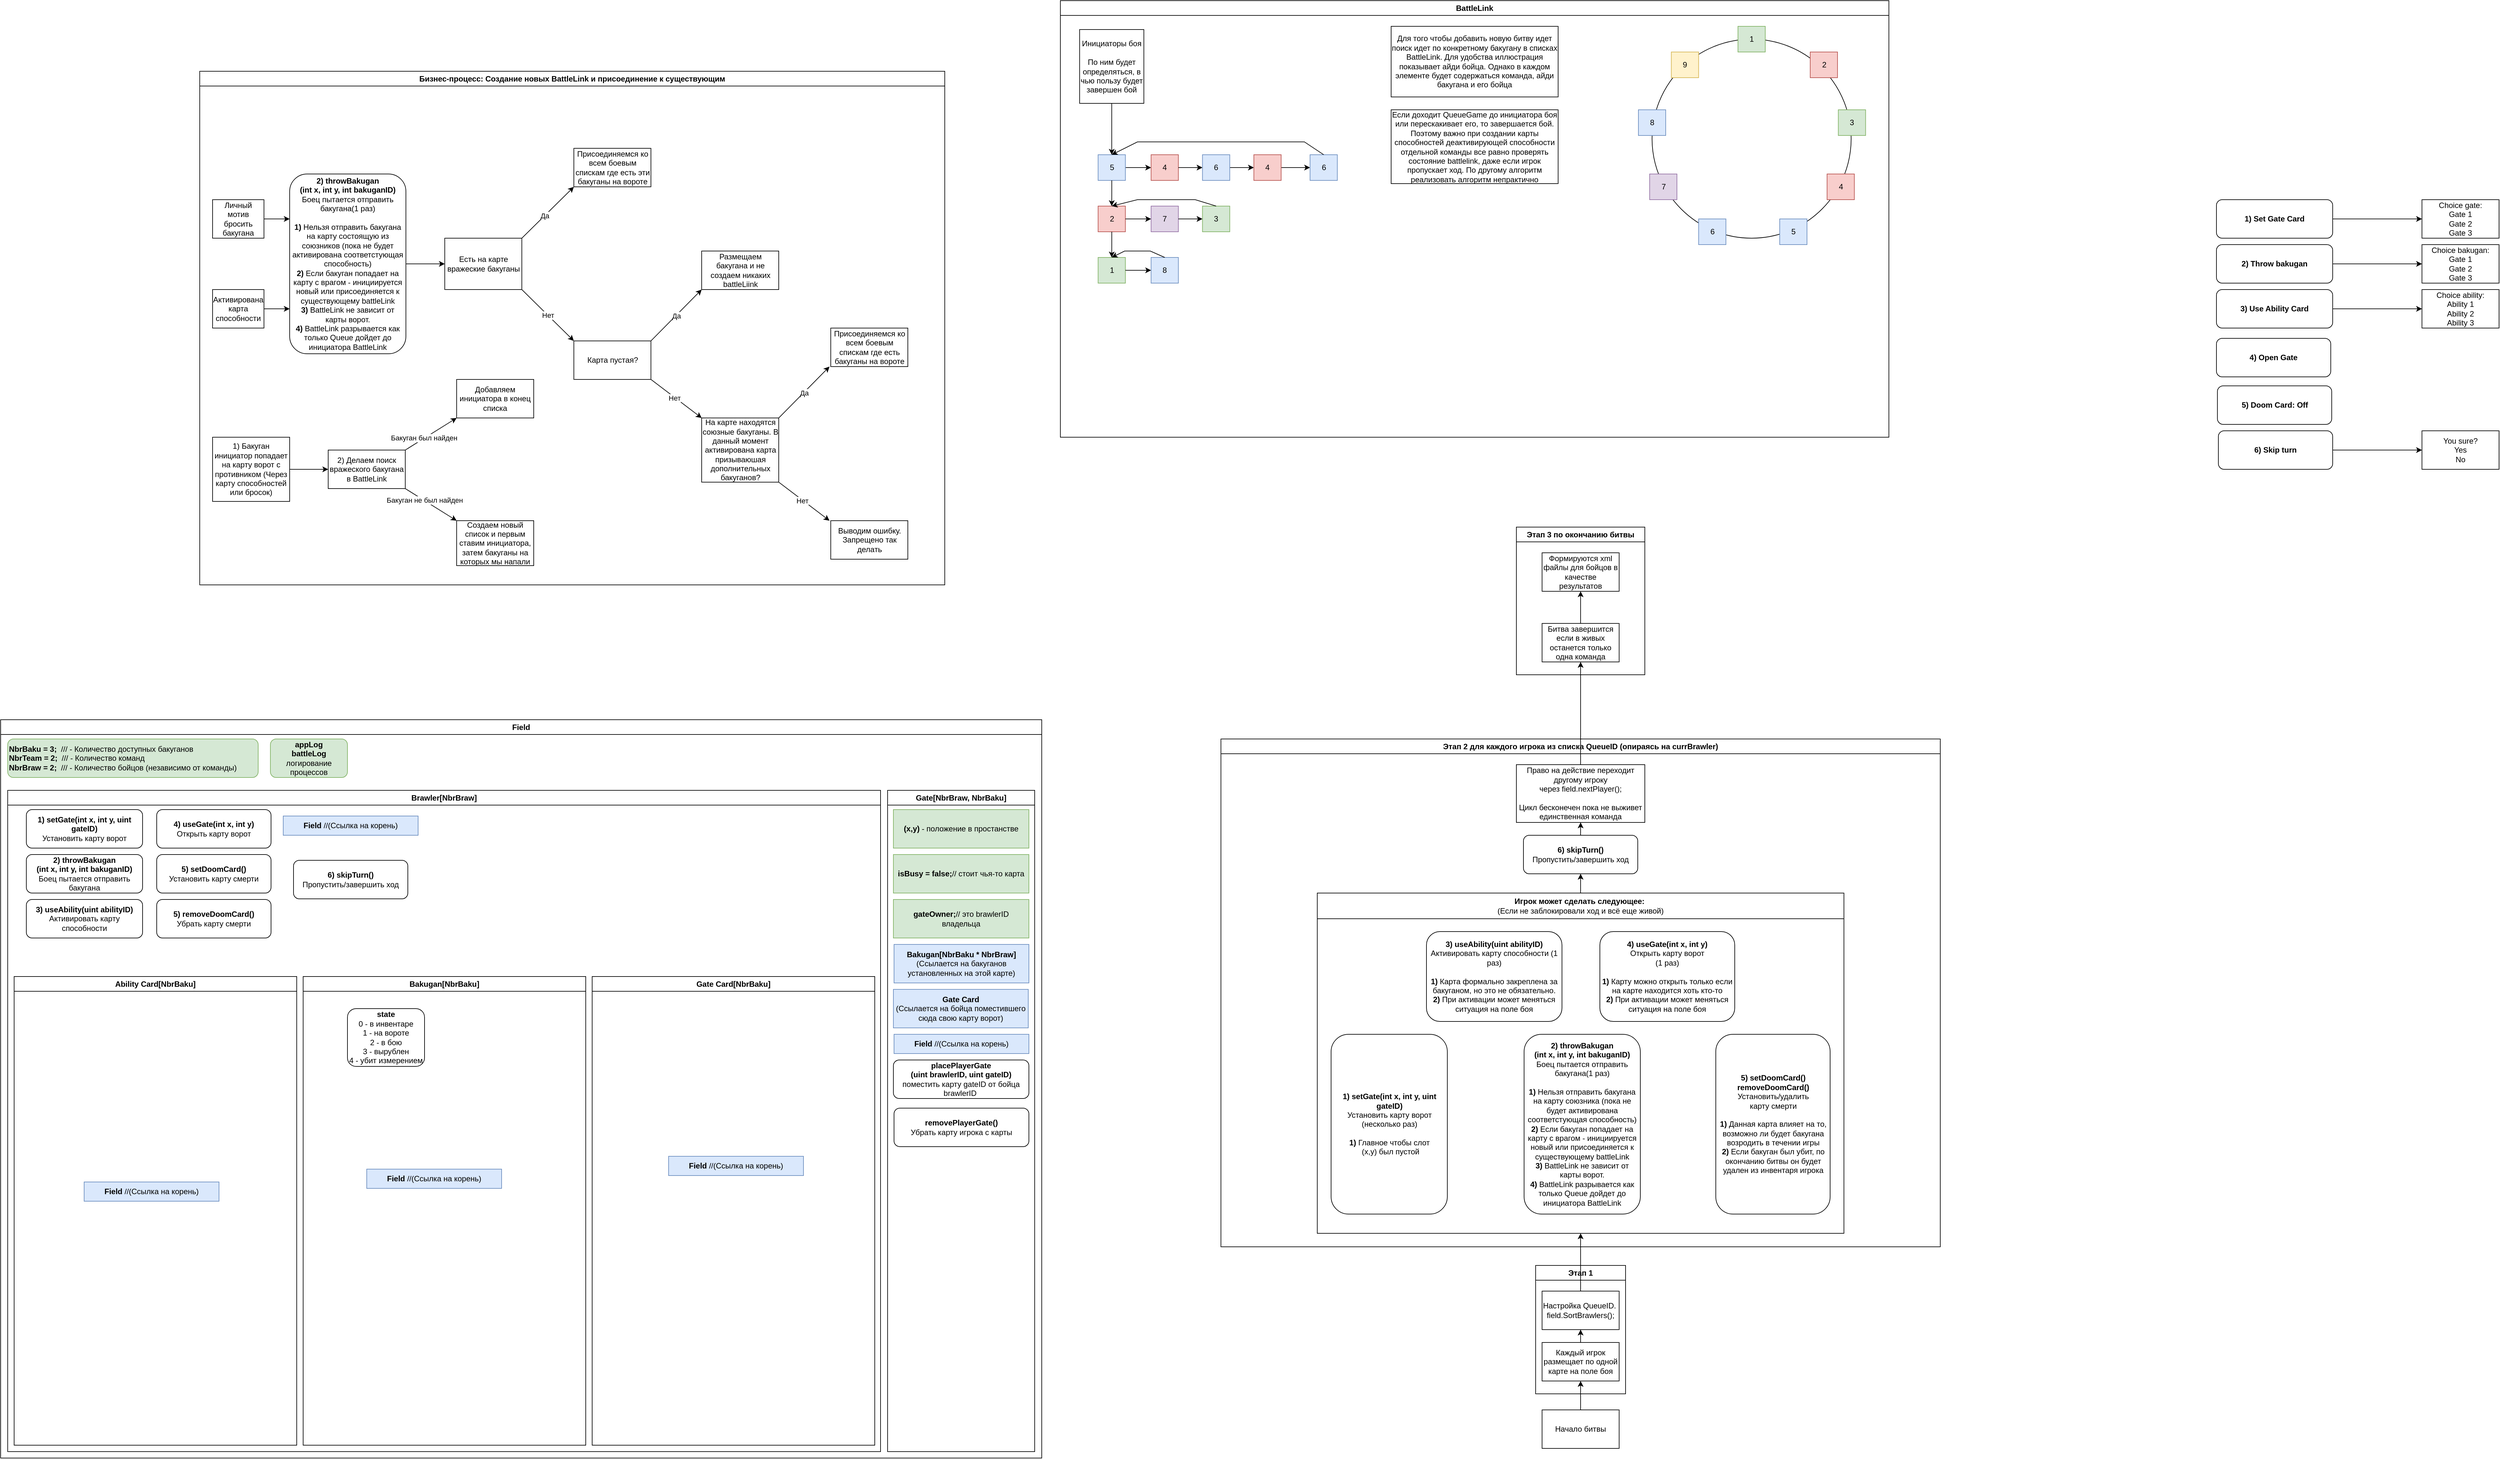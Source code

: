 <mxfile version="21.1.1" type="device">
  <diagram name="Страница 1" id="a3P9u6cnhdrN-g0bfrfS">
    <mxGraphModel dx="993" dy="1750" grid="1" gridSize="10" guides="1" tooltips="1" connect="1" arrows="1" fold="1" page="1" pageScale="1" pageWidth="827" pageHeight="1169" math="0" shadow="0">
      <root>
        <mxCell id="0" />
        <mxCell id="1" parent="0" />
        <mxCell id="YN7k_DSdsQhJTX5RIaJS-16" value="Field" style="swimlane;whiteSpace=wrap;html=1;startSize=23;" parent="1" vertex="1">
          <mxGeometry x="20" y="10" width="1621" height="1150" as="geometry" />
        </mxCell>
        <mxCell id="YN7k_DSdsQhJTX5RIaJS-18" value="Brawler[NbrBraw]" style="swimlane;whiteSpace=wrap;html=1;" parent="YN7k_DSdsQhJTX5RIaJS-16" vertex="1">
          <mxGeometry x="11" y="110" width="1359" height="1030" as="geometry" />
        </mxCell>
        <mxCell id="YN7k_DSdsQhJTX5RIaJS-37" value="Ability Card[&lt;b style=&quot;border-color: var(--border-color); text-align: left; background-color: rgb(255, 255, 255);&quot;&gt;NbrBaku&lt;/b&gt;]" style="swimlane;whiteSpace=wrap;html=1;startSize=23;" parent="YN7k_DSdsQhJTX5RIaJS-18" vertex="1">
          <mxGeometry x="10" y="290" width="440" height="730" as="geometry" />
        </mxCell>
        <mxCell id="YN7k_DSdsQhJTX5RIaJS-44" value="&lt;b&gt;Field&lt;/b&gt; //(Ссылка на корень)" style="rounded=0;whiteSpace=wrap;html=1;fillColor=#dae8fc;strokeColor=#6c8ebf;" parent="YN7k_DSdsQhJTX5RIaJS-37" vertex="1">
          <mxGeometry x="109" y="320" width="210" height="30" as="geometry" />
        </mxCell>
        <mxCell id="YN7k_DSdsQhJTX5RIaJS-38" value="Bakugan[&lt;b style=&quot;border-color: var(--border-color); text-align: left; background-color: rgb(255, 255, 255);&quot;&gt;NbrBaku&lt;/b&gt;]" style="swimlane;whiteSpace=wrap;html=1;startSize=23;" parent="YN7k_DSdsQhJTX5RIaJS-18" vertex="1">
          <mxGeometry x="460" y="290" width="440" height="730" as="geometry" />
        </mxCell>
        <mxCell id="YN7k_DSdsQhJTX5RIaJS-43" value="&lt;b&gt;Field&lt;/b&gt; //(Ссылка на корень)" style="rounded=0;whiteSpace=wrap;html=1;fillColor=#dae8fc;strokeColor=#6c8ebf;" parent="YN7k_DSdsQhJTX5RIaJS-38" vertex="1">
          <mxGeometry x="99" y="300" width="210" height="30" as="geometry" />
        </mxCell>
        <mxCell id="YN7k_DSdsQhJTX5RIaJS-48" value="&lt;b&gt;state&lt;/b&gt;&lt;br&gt;0 - в инвентаре&lt;br&gt;1 - на вороте&lt;br&gt;2 - в бою&lt;br&gt;3 - вырублен&lt;br&gt;4 - убит измерением" style="rounded=1;whiteSpace=wrap;html=1;" parent="YN7k_DSdsQhJTX5RIaJS-38" vertex="1">
          <mxGeometry x="69" y="50" width="120" height="90" as="geometry" />
        </mxCell>
        <mxCell id="YN7k_DSdsQhJTX5RIaJS-39" value="Gate Card[&lt;b style=&quot;border-color: var(--border-color); text-align: left; background-color: rgb(255, 255, 255);&quot;&gt;NbrBaku&lt;/b&gt;]" style="swimlane;whiteSpace=wrap;html=1;startSize=23;" parent="YN7k_DSdsQhJTX5RIaJS-18" vertex="1">
          <mxGeometry x="910" y="290" width="440" height="730" as="geometry" />
        </mxCell>
        <mxCell id="YN7k_DSdsQhJTX5RIaJS-42" value="&lt;b&gt;Field&lt;/b&gt; //(Ссылка на корень)" style="rounded=0;whiteSpace=wrap;html=1;fillColor=#dae8fc;strokeColor=#6c8ebf;" parent="YN7k_DSdsQhJTX5RIaJS-39" vertex="1">
          <mxGeometry x="119" y="280" width="210" height="30" as="geometry" />
        </mxCell>
        <mxCell id="YN7k_DSdsQhJTX5RIaJS-47" value="&lt;b&gt;2) throwBakugan&lt;br&gt;(int x, int y, int bakuganID)&lt;/b&gt;&lt;br&gt;Боец пытается отправить бакугана" style="rounded=1;whiteSpace=wrap;html=1;" parent="YN7k_DSdsQhJTX5RIaJS-18" vertex="1">
          <mxGeometry x="29" y="100" width="181" height="60" as="geometry" />
        </mxCell>
        <mxCell id="YN7k_DSdsQhJTX5RIaJS-49" value="&lt;b&gt;3) useAbility(uint abilityID)&lt;/b&gt;&lt;br&gt;Активировать карту способности" style="rounded=1;whiteSpace=wrap;html=1;" parent="YN7k_DSdsQhJTX5RIaJS-18" vertex="1">
          <mxGeometry x="29" y="170" width="181" height="60" as="geometry" />
        </mxCell>
        <mxCell id="YN7k_DSdsQhJTX5RIaJS-50" value="&lt;b&gt;4) useGate(int x, int y)&lt;/b&gt;&lt;br&gt;Открыть карту ворот" style="rounded=1;whiteSpace=wrap;html=1;" parent="YN7k_DSdsQhJTX5RIaJS-18" vertex="1">
          <mxGeometry x="232" y="30" width="178" height="60" as="geometry" />
        </mxCell>
        <mxCell id="YN7k_DSdsQhJTX5RIaJS-51" value="&lt;b&gt;1) setGate(int x, int y, uint gateID)&lt;/b&gt;&lt;br&gt;Установить карту ворот" style="rounded=1;whiteSpace=wrap;html=1;" parent="YN7k_DSdsQhJTX5RIaJS-18" vertex="1">
          <mxGeometry x="29" y="30" width="181" height="60" as="geometry" />
        </mxCell>
        <mxCell id="YN7k_DSdsQhJTX5RIaJS-52" value="&lt;b&gt;Field&lt;/b&gt; //(Ссылка на корень)" style="rounded=0;whiteSpace=wrap;html=1;fillColor=#dae8fc;strokeColor=#6c8ebf;" parent="YN7k_DSdsQhJTX5RIaJS-18" vertex="1">
          <mxGeometry x="429" y="40" width="210" height="30" as="geometry" />
        </mxCell>
        <mxCell id="YN7k_DSdsQhJTX5RIaJS-66" value="&lt;b&gt;5)&amp;nbsp;setDoomCard()&lt;/b&gt;&lt;br&gt;Установить карту смерти" style="rounded=1;whiteSpace=wrap;html=1;" parent="YN7k_DSdsQhJTX5RIaJS-18" vertex="1">
          <mxGeometry x="232" y="100" width="178" height="60" as="geometry" />
        </mxCell>
        <mxCell id="YN7k_DSdsQhJTX5RIaJS-67" value="&lt;b&gt;5)&amp;nbsp;removeDoomCard()&lt;/b&gt;&lt;br&gt;Убрать карту смерти" style="rounded=1;whiteSpace=wrap;html=1;" parent="YN7k_DSdsQhJTX5RIaJS-18" vertex="1">
          <mxGeometry x="232" y="170" width="178" height="60" as="geometry" />
        </mxCell>
        <mxCell id="YN7k_DSdsQhJTX5RIaJS-25" value="Gate[NbrBraw, NbrBaku]" style="swimlane;whiteSpace=wrap;html=1;" parent="YN7k_DSdsQhJTX5RIaJS-16" vertex="1">
          <mxGeometry x="1381" y="110" width="229" height="1030" as="geometry">
            <mxRectangle x="571" y="110" width="180" height="30" as="alternateBounds" />
          </mxGeometry>
        </mxCell>
        <mxCell id="YN7k_DSdsQhJTX5RIaJS-27" value="&lt;b&gt;Bakugan[NbrBaku * NbrBraw]&lt;/b&gt;&lt;br&gt;(Ссылается на бакуганов установленных на этой карте)" style="rounded=0;whiteSpace=wrap;html=1;fillColor=#dae8fc;strokeColor=#6c8ebf;" parent="YN7k_DSdsQhJTX5RIaJS-25" vertex="1">
          <mxGeometry x="10" y="240" width="210" height="60" as="geometry" />
        </mxCell>
        <mxCell id="YN7k_DSdsQhJTX5RIaJS-28" value="&lt;b&gt;Gate Card&lt;/b&gt;&lt;br&gt;(Ссылается на бойца поместившего сюда свою карту ворот)" style="rounded=0;whiteSpace=wrap;html=1;fillColor=#dae8fc;strokeColor=#6c8ebf;" parent="YN7k_DSdsQhJTX5RIaJS-25" vertex="1">
          <mxGeometry x="9" y="310" width="210" height="60" as="geometry" />
        </mxCell>
        <mxCell id="YN7k_DSdsQhJTX5RIaJS-33" value="&lt;b&gt;(x,y)&lt;/b&gt; - положение в простанстве" style="rounded=0;whiteSpace=wrap;html=1;fillColor=#d5e8d4;strokeColor=#82b366;" parent="YN7k_DSdsQhJTX5RIaJS-25" vertex="1">
          <mxGeometry x="9" y="30" width="211" height="60" as="geometry" />
        </mxCell>
        <mxCell id="YN7k_DSdsQhJTX5RIaJS-34" value="&lt;b&gt;isBusy = false;&lt;/b&gt;// стоит чья-то карта" style="rounded=0;whiteSpace=wrap;html=1;fillColor=#d5e8d4;strokeColor=#82b366;" parent="YN7k_DSdsQhJTX5RIaJS-25" vertex="1">
          <mxGeometry x="9" y="100" width="211" height="60" as="geometry" />
        </mxCell>
        <mxCell id="YN7k_DSdsQhJTX5RIaJS-35" value="&lt;b&gt;gateOwner;&lt;/b&gt;// это brawlerID владельца" style="rounded=0;whiteSpace=wrap;html=1;fillColor=#d5e8d4;strokeColor=#82b366;" parent="YN7k_DSdsQhJTX5RIaJS-25" vertex="1">
          <mxGeometry x="9" y="170" width="211" height="60" as="geometry" />
        </mxCell>
        <mxCell id="YN7k_DSdsQhJTX5RIaJS-36" value="&lt;b&gt;Field&lt;/b&gt; //(Ссылка на корень)" style="rounded=0;whiteSpace=wrap;html=1;fillColor=#dae8fc;strokeColor=#6c8ebf;" parent="YN7k_DSdsQhJTX5RIaJS-25" vertex="1">
          <mxGeometry x="10" y="380" width="210" height="30" as="geometry" />
        </mxCell>
        <mxCell id="YN7k_DSdsQhJTX5RIaJS-45" value="&lt;b&gt;placePlayerGate&lt;br&gt;(uint brawlerID, uint gateID)&lt;/b&gt;&lt;br&gt;поместить карту gateID от бойца brawlerID&amp;nbsp;" style="rounded=1;whiteSpace=wrap;html=1;" parent="YN7k_DSdsQhJTX5RIaJS-25" vertex="1">
          <mxGeometry x="9" y="420" width="211" height="60" as="geometry" />
        </mxCell>
        <mxCell id="YN7k_DSdsQhJTX5RIaJS-46" value="&lt;b&gt;removePlayerGate()&lt;/b&gt;&lt;br&gt;Убрать карту игрока с карты" style="rounded=1;whiteSpace=wrap;html=1;" parent="YN7k_DSdsQhJTX5RIaJS-25" vertex="1">
          <mxGeometry x="10" y="495" width="210" height="60" as="geometry" />
        </mxCell>
        <mxCell id="YN7k_DSdsQhJTX5RIaJS-31" value="&lt;div&gt;&lt;b&gt;NbrBaku = 3;&lt;/b&gt;&amp;nbsp; /// - Количество доступных бакуганов&lt;/div&gt;&lt;div&gt;&lt;b&gt;NbrTeam = 2;&lt;/b&gt;&amp;nbsp; /// - Количество команд&lt;/div&gt;&lt;div&gt;&lt;b&gt;NbrBraw = 2;&lt;/b&gt;&amp;nbsp; /// - Количество бойцов (независимо от команды)&lt;/div&gt;" style="rounded=1;whiteSpace=wrap;html=1;align=left;labelBackgroundColor=none;fillColor=#d5e8d4;strokeColor=#82b366;" parent="YN7k_DSdsQhJTX5RIaJS-16" vertex="1">
          <mxGeometry x="11" y="30" width="390" height="60" as="geometry" />
        </mxCell>
        <mxCell id="YN7k_DSdsQhJTX5RIaJS-41" value="&lt;b&gt;appLog&lt;br&gt;battleLog&lt;/b&gt;&lt;br&gt;логирование процессов" style="rounded=1;whiteSpace=wrap;html=1;fillColor=#d5e8d4;strokeColor=#82b366;" parent="YN7k_DSdsQhJTX5RIaJS-16" vertex="1">
          <mxGeometry x="420" y="30" width="120" height="60" as="geometry" />
        </mxCell>
        <mxCell id="YN7k_DSdsQhJTX5RIaJS-68" value="&lt;b&gt;6)&amp;nbsp;skipTurn()&lt;/b&gt;&lt;br&gt;Пропустить/завершить ход" style="rounded=1;whiteSpace=wrap;html=1;" parent="1" vertex="1">
          <mxGeometry x="476" y="229" width="178" height="60" as="geometry" />
        </mxCell>
        <mxCell id="gnqK-Q3UBp_WLND6Pj9h-5" style="edgeStyle=orthogonalEdgeStyle;rounded=0;orthogonalLoop=1;jettySize=auto;html=1;entryX=0.5;entryY=1;entryDx=0;entryDy=0;" parent="1" source="gnqK-Q3UBp_WLND6Pj9h-1" target="gnqK-Q3UBp_WLND6Pj9h-2" edge="1">
          <mxGeometry relative="1" as="geometry" />
        </mxCell>
        <mxCell id="gnqK-Q3UBp_WLND6Pj9h-1" value="Начало битвы" style="rounded=0;whiteSpace=wrap;html=1;" parent="1" vertex="1">
          <mxGeometry x="2420" y="1085" width="120" height="60" as="geometry" />
        </mxCell>
        <mxCell id="gnqK-Q3UBp_WLND6Pj9h-4" value="Этап 1" style="swimlane;whiteSpace=wrap;html=1;" parent="1" vertex="1">
          <mxGeometry x="2410" y="860" width="140" height="200" as="geometry">
            <mxRectangle x="2430" y="330" width="140" height="30" as="alternateBounds" />
          </mxGeometry>
        </mxCell>
        <mxCell id="gnqK-Q3UBp_WLND6Pj9h-9" style="edgeStyle=orthogonalEdgeStyle;rounded=0;orthogonalLoop=1;jettySize=auto;html=1;entryX=0.5;entryY=1;entryDx=0;entryDy=0;" parent="gnqK-Q3UBp_WLND6Pj9h-4" source="gnqK-Q3UBp_WLND6Pj9h-2" target="gnqK-Q3UBp_WLND6Pj9h-8" edge="1">
          <mxGeometry relative="1" as="geometry" />
        </mxCell>
        <mxCell id="gnqK-Q3UBp_WLND6Pj9h-2" value="Каждый игрок размещает по одной карте на поле боя" style="rounded=0;whiteSpace=wrap;html=1;" parent="gnqK-Q3UBp_WLND6Pj9h-4" vertex="1">
          <mxGeometry x="10" y="120" width="120" height="60" as="geometry" />
        </mxCell>
        <mxCell id="gnqK-Q3UBp_WLND6Pj9h-8" value="Настройка QueueID.&amp;nbsp;&lt;br&gt;field.SortBrawlers();" style="rounded=0;whiteSpace=wrap;html=1;" parent="gnqK-Q3UBp_WLND6Pj9h-4" vertex="1">
          <mxGeometry x="10" y="40" width="120" height="60" as="geometry" />
        </mxCell>
        <mxCell id="gnqK-Q3UBp_WLND6Pj9h-6" value="Этап 2 для каждого игрока из списка QueueID (опираясь на currBrawler)" style="swimlane;whiteSpace=wrap;html=1;" parent="1" vertex="1">
          <mxGeometry x="1920" y="40" width="1120" height="791" as="geometry">
            <mxRectangle x="2200" y="90" width="310" height="30" as="alternateBounds" />
          </mxGeometry>
        </mxCell>
        <mxCell id="gnqK-Q3UBp_WLND6Pj9h-35" style="edgeStyle=orthogonalEdgeStyle;rounded=0;orthogonalLoop=1;jettySize=auto;html=1;entryX=0.5;entryY=1;entryDx=0;entryDy=0;" parent="gnqK-Q3UBp_WLND6Pj9h-6" source="gnqK-Q3UBp_WLND6Pj9h-19" target="gnqK-Q3UBp_WLND6Pj9h-29" edge="1">
          <mxGeometry relative="1" as="geometry" />
        </mxCell>
        <mxCell id="gnqK-Q3UBp_WLND6Pj9h-19" value="&lt;b&gt;6)&amp;nbsp;skipTurn()&lt;/b&gt;&lt;br&gt;Пропустить/завершить ход" style="rounded=1;whiteSpace=wrap;html=1;" parent="gnqK-Q3UBp_WLND6Pj9h-6" vertex="1">
          <mxGeometry x="471" y="150" width="178" height="60" as="geometry" />
        </mxCell>
        <mxCell id="gnqK-Q3UBp_WLND6Pj9h-29" value="Право на действие переходит другому игроку через&amp;nbsp;field.nextPlayer();&lt;br&gt;&lt;br&gt;Цикл бесконечен пока не выживет единственная команда" style="rounded=0;whiteSpace=wrap;html=1;" parent="gnqK-Q3UBp_WLND6Pj9h-6" vertex="1">
          <mxGeometry x="460" y="40" width="200" height="90" as="geometry" />
        </mxCell>
        <mxCell id="gnqK-Q3UBp_WLND6Pj9h-32" value="Игрок может сделать следующее:&amp;nbsp;&lt;br style=&quot;border-color: var(--border-color); font-weight: 400;&quot;&gt;&lt;span style=&quot;font-weight: 400;&quot;&gt;(Если не заблокировали ход и всё еще живой)&lt;/span&gt;" style="swimlane;whiteSpace=wrap;html=1;startSize=40;" parent="gnqK-Q3UBp_WLND6Pj9h-6" vertex="1">
          <mxGeometry x="150" y="240" width="820" height="530" as="geometry">
            <mxRectangle x="2070" y="460" width="140" height="30" as="alternateBounds" />
          </mxGeometry>
        </mxCell>
        <mxCell id="gnqK-Q3UBp_WLND6Pj9h-13" value="&lt;b&gt;3) useAbility(uint abilityID)&lt;/b&gt;&lt;br&gt;Активировать карту способности (1 раз)&lt;br&gt;&lt;br&gt;&lt;b&gt;1)&lt;/b&gt; Карта формально закреплена за бакуганом, но это не обязательно.&lt;br&gt;&lt;b&gt;2)&lt;/b&gt; При активации может меняться ситуация на поле боя" style="rounded=1;whiteSpace=wrap;html=1;" parent="gnqK-Q3UBp_WLND6Pj9h-32" vertex="1">
          <mxGeometry x="170" y="60" width="211" height="140" as="geometry" />
        </mxCell>
        <mxCell id="gnqK-Q3UBp_WLND6Pj9h-14" value="&lt;b&gt;4) useGate(int x, int y)&lt;/b&gt;&lt;br&gt;Открыть карту ворот&lt;br&gt;(1 раз)&lt;br&gt;&lt;br&gt;&lt;b&gt;1)&lt;/b&gt; Карту можно открыть только если на карте находится хоть кто-то&lt;br&gt;&lt;b&gt;2)&lt;/b&gt; При активации может меняться ситуация на поле боя" style="rounded=1;whiteSpace=wrap;html=1;" parent="gnqK-Q3UBp_WLND6Pj9h-32" vertex="1">
          <mxGeometry x="440" y="60" width="210" height="140" as="geometry" />
        </mxCell>
        <mxCell id="gnqK-Q3UBp_WLND6Pj9h-12" value="&lt;b&gt;2) throwBakugan&lt;br&gt;(int x, int y, int bakuganID)&lt;/b&gt;&lt;br&gt;Боец пытается отправить бакугана(1 раз)&lt;br&gt;&lt;br&gt;&lt;b&gt;1)&lt;/b&gt; Нельзя отправить бакугана на карту союзника (пока не будет активирована соответстующая способность)&lt;br&gt;&lt;b&gt;2) &lt;/b&gt;Если бакуган попадает на карту с врагом - инициируется новый или присоединяется к существующему battleLink&lt;br&gt;&lt;b&gt;3)&lt;/b&gt; BattleLink не зависит от карты ворот.&lt;br&gt;&lt;b&gt;4)&lt;/b&gt; BattleLink разрывается как только Queue дойдет до инициатора BattleLink" style="rounded=1;whiteSpace=wrap;html=1;" parent="gnqK-Q3UBp_WLND6Pj9h-32" vertex="1">
          <mxGeometry x="322" y="220" width="181" height="280" as="geometry" />
        </mxCell>
        <mxCell id="gnqK-Q3UBp_WLND6Pj9h-17" value="&lt;b&gt;5)&amp;nbsp;setDoomCard()&lt;br&gt;&lt;/b&gt;&lt;b style=&quot;border-color: var(--border-color);&quot;&gt;removeDoomCard()&lt;/b&gt;&lt;br&gt;Установить/удалить &lt;br&gt;карту смерти&lt;br&gt;&lt;br&gt;&lt;b&gt;1)&lt;/b&gt; Данная карта влияет на то, возможно ли будет бакугана возродить в течении игры&lt;br&gt;&lt;b&gt;2)&lt;/b&gt; Если бакуган был убит, по окончанию битвы он будет удален из инвентаря игрока" style="rounded=1;whiteSpace=wrap;html=1;" parent="gnqK-Q3UBp_WLND6Pj9h-32" vertex="1">
          <mxGeometry x="620.5" y="220" width="178" height="280" as="geometry" />
        </mxCell>
        <mxCell id="gnqK-Q3UBp_WLND6Pj9h-20" value="&lt;b&gt;1) setGate(int x, int y, uint gateID)&lt;/b&gt;&lt;br&gt;Установить карту ворот (несколько раз)&lt;br&gt;&lt;br&gt;&lt;b&gt;1)&lt;/b&gt;&amp;nbsp;Главное чтобы слот&lt;br&gt;&amp;nbsp;(х,у) был пустой" style="rounded=1;whiteSpace=wrap;html=1;" parent="gnqK-Q3UBp_WLND6Pj9h-32" vertex="1">
          <mxGeometry x="21.5" y="220" width="181" height="280" as="geometry" />
        </mxCell>
        <mxCell id="gnqK-Q3UBp_WLND6Pj9h-34" style="edgeStyle=orthogonalEdgeStyle;rounded=0;orthogonalLoop=1;jettySize=auto;html=1;entryX=0.5;entryY=1;entryDx=0;entryDy=0;" parent="gnqK-Q3UBp_WLND6Pj9h-6" source="gnqK-Q3UBp_WLND6Pj9h-32" target="gnqK-Q3UBp_WLND6Pj9h-19" edge="1">
          <mxGeometry relative="1" as="geometry" />
        </mxCell>
        <mxCell id="gnqK-Q3UBp_WLND6Pj9h-11" style="edgeStyle=orthogonalEdgeStyle;rounded=0;orthogonalLoop=1;jettySize=auto;html=1;entryX=0.5;entryY=1;entryDx=0;entryDy=0;" parent="1" source="gnqK-Q3UBp_WLND6Pj9h-8" target="gnqK-Q3UBp_WLND6Pj9h-32" edge="1">
          <mxGeometry relative="1" as="geometry">
            <mxPoint x="2480" y="790" as="targetPoint" />
          </mxGeometry>
        </mxCell>
        <mxCell id="gnqK-Q3UBp_WLND6Pj9h-37" value="Этап 3 по окончанию битвы" style="swimlane;whiteSpace=wrap;html=1;" parent="1" vertex="1">
          <mxGeometry x="2380" y="-290" width="200" height="230" as="geometry" />
        </mxCell>
        <mxCell id="gnqK-Q3UBp_WLND6Pj9h-41" style="edgeStyle=orthogonalEdgeStyle;rounded=0;orthogonalLoop=1;jettySize=auto;html=1;entryX=0.5;entryY=1;entryDx=0;entryDy=0;" parent="gnqK-Q3UBp_WLND6Pj9h-37" source="gnqK-Q3UBp_WLND6Pj9h-38" target="gnqK-Q3UBp_WLND6Pj9h-40" edge="1">
          <mxGeometry relative="1" as="geometry" />
        </mxCell>
        <mxCell id="gnqK-Q3UBp_WLND6Pj9h-38" value="Битва завершится если в живых останется только одна команда" style="rounded=0;whiteSpace=wrap;html=1;" parent="gnqK-Q3UBp_WLND6Pj9h-37" vertex="1">
          <mxGeometry x="40" y="150" width="120" height="60" as="geometry" />
        </mxCell>
        <mxCell id="gnqK-Q3UBp_WLND6Pj9h-40" value="Формируются xml файлы для бойцов в качестве результатов" style="rounded=0;whiteSpace=wrap;html=1;" parent="gnqK-Q3UBp_WLND6Pj9h-37" vertex="1">
          <mxGeometry x="40" y="40" width="120" height="60" as="geometry" />
        </mxCell>
        <mxCell id="gnqK-Q3UBp_WLND6Pj9h-39" style="edgeStyle=orthogonalEdgeStyle;rounded=0;orthogonalLoop=1;jettySize=auto;html=1;entryX=0.5;entryY=1;entryDx=0;entryDy=0;" parent="1" source="gnqK-Q3UBp_WLND6Pj9h-29" target="gnqK-Q3UBp_WLND6Pj9h-38" edge="1">
          <mxGeometry relative="1" as="geometry" />
        </mxCell>
        <mxCell id="O90Jl7bZLR4odMNvlkuS-23" value="Бизнес-процесс: Создание новых BattleLink и присоединение к существующим" style="swimlane;whiteSpace=wrap;html=1;" parent="1" vertex="1">
          <mxGeometry x="330" y="-1000" width="1160" height="800" as="geometry" />
        </mxCell>
        <mxCell id="O90Jl7bZLR4odMNvlkuS-1" value="Есть на карте вражеские бакуганы" style="rounded=0;whiteSpace=wrap;html=1;" parent="O90Jl7bZLR4odMNvlkuS-23" vertex="1">
          <mxGeometry x="381.5" y="260" width="120" height="80" as="geometry" />
        </mxCell>
        <mxCell id="O90Jl7bZLR4odMNvlkuS-2" value="&lt;b&gt;2) throwBakugan&lt;br&gt;(int x, int y, int bakuganID)&lt;/b&gt;&lt;br&gt;Боец пытается отправить бакугана(1 раз)&lt;br&gt;&lt;br&gt;&lt;b&gt;1)&lt;/b&gt; Нельзя отправить бакугана на карту состоящую из союзников (пока не будет активирована соответстующая способность)&lt;br&gt;&lt;b&gt;2) &lt;/b&gt;Если бакуган попадает на карту с врагом - инициируется новый или присоединяется к существующему battleLink&lt;br&gt;&lt;b&gt;3)&lt;/b&gt; BattleLink не зависит от карты ворот.&lt;br&gt;&lt;b&gt;4)&lt;/b&gt; BattleLink разрывается как только Queue дойдет до инициатора BattleLink" style="rounded=1;whiteSpace=wrap;html=1;" parent="O90Jl7bZLR4odMNvlkuS-23" vertex="1">
          <mxGeometry x="140" y="160" width="181" height="280" as="geometry" />
        </mxCell>
        <mxCell id="O90Jl7bZLR4odMNvlkuS-3" value="" style="endArrow=classic;html=1;rounded=0;exitX=1;exitY=0.5;exitDx=0;exitDy=0;entryX=0;entryY=0.5;entryDx=0;entryDy=0;" parent="O90Jl7bZLR4odMNvlkuS-23" source="O90Jl7bZLR4odMNvlkuS-2" target="O90Jl7bZLR4odMNvlkuS-1" edge="1">
          <mxGeometry width="50" height="50" relative="1" as="geometry">
            <mxPoint x="351.5" y="360" as="sourcePoint" />
            <mxPoint x="421.5" y="300" as="targetPoint" />
          </mxGeometry>
        </mxCell>
        <mxCell id="O90Jl7bZLR4odMNvlkuS-4" value="Присоединяемся ко всем боевым спискам где есть эти бакуганы на вороте" style="rounded=0;whiteSpace=wrap;html=1;" parent="O90Jl7bZLR4odMNvlkuS-23" vertex="1">
          <mxGeometry x="582.5" y="120" width="120" height="60" as="geometry" />
        </mxCell>
        <mxCell id="O90Jl7bZLR4odMNvlkuS-5" value="" style="endArrow=classic;html=1;rounded=0;exitX=1;exitY=0;exitDx=0;exitDy=0;entryX=0;entryY=1;entryDx=0;entryDy=0;" parent="O90Jl7bZLR4odMNvlkuS-23" source="O90Jl7bZLR4odMNvlkuS-1" target="O90Jl7bZLR4odMNvlkuS-4" edge="1">
          <mxGeometry width="50" height="50" relative="1" as="geometry">
            <mxPoint x="591.5" y="300" as="sourcePoint" />
            <mxPoint x="641.5" y="250" as="targetPoint" />
          </mxGeometry>
        </mxCell>
        <mxCell id="O90Jl7bZLR4odMNvlkuS-8" value="Да" style="edgeLabel;html=1;align=center;verticalAlign=middle;resizable=0;points=[];" parent="O90Jl7bZLR4odMNvlkuS-5" vertex="1" connectable="0">
          <mxGeometry x="-0.13" relative="1" as="geometry">
            <mxPoint as="offset" />
          </mxGeometry>
        </mxCell>
        <mxCell id="O90Jl7bZLR4odMNvlkuS-6" value="Карта пустая?" style="rounded=0;whiteSpace=wrap;html=1;" parent="O90Jl7bZLR4odMNvlkuS-23" vertex="1">
          <mxGeometry x="582.5" y="420" width="120" height="60" as="geometry" />
        </mxCell>
        <mxCell id="O90Jl7bZLR4odMNvlkuS-7" value="Нет" style="endArrow=classic;html=1;rounded=0;exitX=1;exitY=1;exitDx=0;exitDy=0;entryX=0;entryY=0;entryDx=0;entryDy=0;" parent="O90Jl7bZLR4odMNvlkuS-23" source="O90Jl7bZLR4odMNvlkuS-1" target="O90Jl7bZLR4odMNvlkuS-6" edge="1">
          <mxGeometry width="50" height="50" relative="1" as="geometry">
            <mxPoint x="531.5" y="340" as="sourcePoint" />
            <mxPoint x="581.5" y="290" as="targetPoint" />
          </mxGeometry>
        </mxCell>
        <mxCell id="O90Jl7bZLR4odMNvlkuS-9" value="Размещаем бакугана и не создаем никаких battleLiink" style="rounded=0;whiteSpace=wrap;html=1;" parent="O90Jl7bZLR4odMNvlkuS-23" vertex="1">
          <mxGeometry x="781.5" y="280" width="120" height="60" as="geometry" />
        </mxCell>
        <mxCell id="O90Jl7bZLR4odMNvlkuS-10" value="На карте находятся союзные бакуганы. В данный момент активирована карта призываюшая дополнительных бакуганов?" style="rounded=0;whiteSpace=wrap;html=1;" parent="O90Jl7bZLR4odMNvlkuS-23" vertex="1">
          <mxGeometry x="781.5" y="540" width="120" height="100" as="geometry" />
        </mxCell>
        <mxCell id="O90Jl7bZLR4odMNvlkuS-11" value="" style="endArrow=classic;html=1;rounded=0;exitX=1;exitY=0;exitDx=0;exitDy=0;entryX=0;entryY=1;entryDx=0;entryDy=0;" parent="O90Jl7bZLR4odMNvlkuS-23" source="O90Jl7bZLR4odMNvlkuS-6" target="O90Jl7bZLR4odMNvlkuS-9" edge="1">
          <mxGeometry width="50" height="50" relative="1" as="geometry">
            <mxPoint x="711.5" y="440" as="sourcePoint" />
            <mxPoint x="761.5" y="390" as="targetPoint" />
          </mxGeometry>
        </mxCell>
        <mxCell id="O90Jl7bZLR4odMNvlkuS-13" value="Да" style="edgeLabel;html=1;align=center;verticalAlign=middle;resizable=0;points=[];" parent="O90Jl7bZLR4odMNvlkuS-11" vertex="1" connectable="0">
          <mxGeometry x="0.265" y="3" relative="1" as="geometry">
            <mxPoint x="-9" y="13" as="offset" />
          </mxGeometry>
        </mxCell>
        <mxCell id="O90Jl7bZLR4odMNvlkuS-12" value="" style="endArrow=classic;html=1;rounded=0;exitX=1;exitY=1;exitDx=0;exitDy=0;entryX=0;entryY=0;entryDx=0;entryDy=0;" parent="O90Jl7bZLR4odMNvlkuS-23" source="O90Jl7bZLR4odMNvlkuS-6" target="O90Jl7bZLR4odMNvlkuS-10" edge="1">
          <mxGeometry width="50" height="50" relative="1" as="geometry">
            <mxPoint x="751.5" y="500" as="sourcePoint" />
            <mxPoint x="801.5" y="450" as="targetPoint" />
          </mxGeometry>
        </mxCell>
        <mxCell id="O90Jl7bZLR4odMNvlkuS-14" value="Нет" style="edgeLabel;html=1;align=center;verticalAlign=middle;resizable=0;points=[];" parent="O90Jl7bZLR4odMNvlkuS-12" vertex="1" connectable="0">
          <mxGeometry x="-0.06" y="-1" relative="1" as="geometry">
            <mxPoint as="offset" />
          </mxGeometry>
        </mxCell>
        <mxCell id="O90Jl7bZLR4odMNvlkuS-15" value="" style="endArrow=classic;html=1;rounded=0;exitX=1;exitY=0;exitDx=0;exitDy=0;entryX=0;entryY=1;entryDx=0;entryDy=0;" parent="O90Jl7bZLR4odMNvlkuS-23" edge="1">
          <mxGeometry width="50" height="50" relative="1" as="geometry">
            <mxPoint x="901.5" y="540" as="sourcePoint" />
            <mxPoint x="980.5" y="460" as="targetPoint" />
          </mxGeometry>
        </mxCell>
        <mxCell id="O90Jl7bZLR4odMNvlkuS-16" value="Да" style="edgeLabel;html=1;align=center;verticalAlign=middle;resizable=0;points=[];" parent="O90Jl7bZLR4odMNvlkuS-15" vertex="1" connectable="0">
          <mxGeometry x="0.265" y="3" relative="1" as="geometry">
            <mxPoint x="-9" y="13" as="offset" />
          </mxGeometry>
        </mxCell>
        <mxCell id="O90Jl7bZLR4odMNvlkuS-19" value="" style="endArrow=classic;html=1;rounded=0;exitX=1;exitY=1;exitDx=0;exitDy=0;entryX=0;entryY=0;entryDx=0;entryDy=0;" parent="O90Jl7bZLR4odMNvlkuS-23" edge="1">
          <mxGeometry width="50" height="50" relative="1" as="geometry">
            <mxPoint x="901.5" y="640" as="sourcePoint" />
            <mxPoint x="980.5" y="700" as="targetPoint" />
          </mxGeometry>
        </mxCell>
        <mxCell id="O90Jl7bZLR4odMNvlkuS-20" value="Нет" style="edgeLabel;html=1;align=center;verticalAlign=middle;resizable=0;points=[];" parent="O90Jl7bZLR4odMNvlkuS-19" vertex="1" connectable="0">
          <mxGeometry x="-0.06" y="-1" relative="1" as="geometry">
            <mxPoint as="offset" />
          </mxGeometry>
        </mxCell>
        <mxCell id="O90Jl7bZLR4odMNvlkuS-21" value="Присоединяемся ко всем боевым спискам где есть бакуганы на вороте" style="rounded=0;whiteSpace=wrap;html=1;" parent="O90Jl7bZLR4odMNvlkuS-23" vertex="1">
          <mxGeometry x="982.5" y="400" width="120" height="60" as="geometry" />
        </mxCell>
        <mxCell id="O90Jl7bZLR4odMNvlkuS-22" value="Выводим ошибку. Запрещено так делать" style="rounded=0;whiteSpace=wrap;html=1;" parent="O90Jl7bZLR4odMNvlkuS-23" vertex="1">
          <mxGeometry x="982.5" y="700" width="120" height="60" as="geometry" />
        </mxCell>
        <mxCell id="OIszrJ19DE527HBTLEG0-59" style="edgeStyle=orthogonalEdgeStyle;rounded=0;orthogonalLoop=1;jettySize=auto;html=1;entryX=0;entryY=0.25;entryDx=0;entryDy=0;" parent="O90Jl7bZLR4odMNvlkuS-23" source="OIszrJ19DE527HBTLEG0-55" target="O90Jl7bZLR4odMNvlkuS-2" edge="1">
          <mxGeometry relative="1" as="geometry" />
        </mxCell>
        <mxCell id="OIszrJ19DE527HBTLEG0-55" value="Личный мотив бросить бакугана" style="rounded=0;whiteSpace=wrap;html=1;" parent="O90Jl7bZLR4odMNvlkuS-23" vertex="1">
          <mxGeometry x="20" y="200" width="80" height="60" as="geometry" />
        </mxCell>
        <mxCell id="OIszrJ19DE527HBTLEG0-58" style="edgeStyle=orthogonalEdgeStyle;rounded=0;orthogonalLoop=1;jettySize=auto;html=1;entryX=0;entryY=0.75;entryDx=0;entryDy=0;" parent="O90Jl7bZLR4odMNvlkuS-23" source="OIszrJ19DE527HBTLEG0-56" target="O90Jl7bZLR4odMNvlkuS-2" edge="1">
          <mxGeometry relative="1" as="geometry" />
        </mxCell>
        <mxCell id="OIszrJ19DE527HBTLEG0-56" value="Активирована карта способности" style="rounded=0;whiteSpace=wrap;html=1;" parent="O90Jl7bZLR4odMNvlkuS-23" vertex="1">
          <mxGeometry x="20" y="340" width="80" height="60" as="geometry" />
        </mxCell>
        <mxCell id="OIszrJ19DE527HBTLEG0-54" value="1) Бакуган инициатор попадает на карту ворот с противником (Через карту способностей или бросок)" style="rounded=0;whiteSpace=wrap;html=1;" parent="O90Jl7bZLR4odMNvlkuS-23" vertex="1">
          <mxGeometry x="20" y="570" width="120" height="100" as="geometry" />
        </mxCell>
        <mxCell id="OIszrJ19DE527HBTLEG0-60" value="2) Делаем поиск вражеского бакугана в BattleLink" style="rounded=0;whiteSpace=wrap;html=1;" parent="O90Jl7bZLR4odMNvlkuS-23" vertex="1">
          <mxGeometry x="200" y="590" width="120" height="60" as="geometry" />
        </mxCell>
        <mxCell id="OIszrJ19DE527HBTLEG0-61" style="edgeStyle=orthogonalEdgeStyle;rounded=0;orthogonalLoop=1;jettySize=auto;html=1;entryX=0;entryY=0.5;entryDx=0;entryDy=0;" parent="O90Jl7bZLR4odMNvlkuS-23" source="OIszrJ19DE527HBTLEG0-54" target="OIszrJ19DE527HBTLEG0-60" edge="1">
          <mxGeometry relative="1" as="geometry" />
        </mxCell>
        <mxCell id="OIszrJ19DE527HBTLEG0-62" value="Добавляем инициатора в конец списка" style="rounded=0;whiteSpace=wrap;html=1;" parent="O90Jl7bZLR4odMNvlkuS-23" vertex="1">
          <mxGeometry x="400" y="480" width="120" height="60" as="geometry" />
        </mxCell>
        <mxCell id="OIszrJ19DE527HBTLEG0-63" value="" style="endArrow=classic;html=1;rounded=0;exitX=1;exitY=0;exitDx=0;exitDy=0;entryX=0;entryY=1;entryDx=0;entryDy=0;" parent="O90Jl7bZLR4odMNvlkuS-23" source="OIszrJ19DE527HBTLEG0-60" target="OIszrJ19DE527HBTLEG0-62" edge="1">
          <mxGeometry width="50" height="50" relative="1" as="geometry">
            <mxPoint x="340" y="630" as="sourcePoint" />
            <mxPoint x="390" y="580" as="targetPoint" />
          </mxGeometry>
        </mxCell>
        <mxCell id="OIszrJ19DE527HBTLEG0-64" value="Бакуган был найден" style="edgeLabel;html=1;align=center;verticalAlign=middle;resizable=0;points=[];" parent="OIszrJ19DE527HBTLEG0-63" vertex="1" connectable="0">
          <mxGeometry x="-0.266" y="1" relative="1" as="geometry">
            <mxPoint as="offset" />
          </mxGeometry>
        </mxCell>
        <mxCell id="OIszrJ19DE527HBTLEG0-67" value="Создаем новый список и первым ставим инициатора, затем бакуганы на которых мы напали" style="rounded=0;whiteSpace=wrap;html=1;" parent="O90Jl7bZLR4odMNvlkuS-23" vertex="1">
          <mxGeometry x="400" y="700" width="120" height="70" as="geometry" />
        </mxCell>
        <mxCell id="OIszrJ19DE527HBTLEG0-65" value="" style="endArrow=classic;html=1;rounded=0;exitX=1;exitY=1;exitDx=0;exitDy=0;entryX=0;entryY=0;entryDx=0;entryDy=0;" parent="O90Jl7bZLR4odMNvlkuS-23" source="OIszrJ19DE527HBTLEG0-60" target="OIszrJ19DE527HBTLEG0-67" edge="1">
          <mxGeometry width="50" height="50" relative="1" as="geometry">
            <mxPoint x="330" y="600" as="sourcePoint" />
            <mxPoint x="350" y="700" as="targetPoint" />
          </mxGeometry>
        </mxCell>
        <mxCell id="OIszrJ19DE527HBTLEG0-66" value="Бакуган не был найден" style="edgeLabel;html=1;align=center;verticalAlign=middle;resizable=0;points=[];" parent="OIszrJ19DE527HBTLEG0-65" vertex="1" connectable="0">
          <mxGeometry x="-0.266" y="1" relative="1" as="geometry">
            <mxPoint as="offset" />
          </mxGeometry>
        </mxCell>
        <mxCell id="OIszrJ19DE527HBTLEG0-27" value="BattleLink" style="swimlane;whiteSpace=wrap;html=1;" parent="1" vertex="1">
          <mxGeometry x="1670" y="-1110" width="1290" height="680" as="geometry" />
        </mxCell>
        <mxCell id="OIszrJ19DE527HBTLEG0-49" value="" style="ellipse;whiteSpace=wrap;html=1;aspect=fixed;fillColor=none;" parent="OIszrJ19DE527HBTLEG0-27" vertex="1">
          <mxGeometry x="921.25" y="60" width="310" height="310" as="geometry" />
        </mxCell>
        <mxCell id="OIszrJ19DE527HBTLEG0-1" value="1" style="rounded=0;whiteSpace=wrap;html=1;fillColor=#d5e8d4;strokeColor=#82b366;" parent="OIszrJ19DE527HBTLEG0-27" vertex="1">
          <mxGeometry x="1055" y="40" width="42.5" height="40" as="geometry" />
        </mxCell>
        <mxCell id="OIszrJ19DE527HBTLEG0-2" value="2" style="rounded=0;whiteSpace=wrap;html=1;fillColor=#f8cecc;strokeColor=#b85450;" parent="OIszrJ19DE527HBTLEG0-27" vertex="1">
          <mxGeometry x="1167.5" y="80" width="42.5" height="40" as="geometry" />
        </mxCell>
        <mxCell id="OIszrJ19DE527HBTLEG0-3" value="3" style="rounded=0;whiteSpace=wrap;html=1;fillColor=#d5e8d4;strokeColor=#82b366;" parent="OIszrJ19DE527HBTLEG0-27" vertex="1">
          <mxGeometry x="1211.25" y="170" width="42.5" height="40" as="geometry" />
        </mxCell>
        <mxCell id="OIszrJ19DE527HBTLEG0-4" value="4" style="rounded=0;whiteSpace=wrap;html=1;fillColor=#f8cecc;strokeColor=#b85450;" parent="OIszrJ19DE527HBTLEG0-27" vertex="1">
          <mxGeometry x="1193.75" y="270" width="42.5" height="40" as="geometry" />
        </mxCell>
        <mxCell id="OIszrJ19DE527HBTLEG0-44" style="edgeStyle=orthogonalEdgeStyle;rounded=0;orthogonalLoop=1;jettySize=auto;html=1;entryX=0;entryY=0.5;entryDx=0;entryDy=0;" parent="OIszrJ19DE527HBTLEG0-27" source="OIszrJ19DE527HBTLEG0-10" target="OIszrJ19DE527HBTLEG0-13" edge="1">
          <mxGeometry relative="1" as="geometry" />
        </mxCell>
        <mxCell id="OIszrJ19DE527HBTLEG0-10" value="5" style="rounded=0;whiteSpace=wrap;html=1;fillColor=#dae8fc;strokeColor=#6c8ebf;" parent="OIszrJ19DE527HBTLEG0-27" vertex="1">
          <mxGeometry x="58.75" y="240" width="42.5" height="40" as="geometry" />
        </mxCell>
        <mxCell id="OIszrJ19DE527HBTLEG0-39" style="edgeStyle=orthogonalEdgeStyle;rounded=0;orthogonalLoop=1;jettySize=auto;html=1;entryX=0;entryY=0.5;entryDx=0;entryDy=0;" parent="OIszrJ19DE527HBTLEG0-27" source="OIszrJ19DE527HBTLEG0-12" target="OIszrJ19DE527HBTLEG0-38" edge="1">
          <mxGeometry relative="1" as="geometry" />
        </mxCell>
        <mxCell id="OIszrJ19DE527HBTLEG0-13" value="4" style="rounded=0;whiteSpace=wrap;html=1;fillColor=#f8cecc;strokeColor=#b85450;" parent="OIszrJ19DE527HBTLEG0-27" vertex="1">
          <mxGeometry x="141.25" y="240" width="42.5" height="40" as="geometry" />
        </mxCell>
        <mxCell id="OIszrJ19DE527HBTLEG0-14" value="2" style="rounded=0;whiteSpace=wrap;html=1;fillColor=#f8cecc;strokeColor=#b85450;" parent="OIszrJ19DE527HBTLEG0-27" vertex="1">
          <mxGeometry x="58.75" y="320" width="42.5" height="40" as="geometry" />
        </mxCell>
        <mxCell id="OIszrJ19DE527HBTLEG0-20" style="edgeStyle=orthogonalEdgeStyle;rounded=0;orthogonalLoop=1;jettySize=auto;html=1;entryX=0.5;entryY=0;entryDx=0;entryDy=0;" parent="OIszrJ19DE527HBTLEG0-27" source="OIszrJ19DE527HBTLEG0-10" target="OIszrJ19DE527HBTLEG0-14" edge="1">
          <mxGeometry relative="1" as="geometry" />
        </mxCell>
        <mxCell id="OIszrJ19DE527HBTLEG0-15" value="7" style="rounded=0;whiteSpace=wrap;html=1;fillColor=#e1d5e7;strokeColor=#9673a6;" parent="OIszrJ19DE527HBTLEG0-27" vertex="1">
          <mxGeometry x="141.25" y="320" width="42.5" height="40" as="geometry" />
        </mxCell>
        <mxCell id="OIszrJ19DE527HBTLEG0-16" style="edgeStyle=orthogonalEdgeStyle;rounded=0;orthogonalLoop=1;jettySize=auto;html=1;entryX=0;entryY=0.5;entryDx=0;entryDy=0;" parent="OIszrJ19DE527HBTLEG0-27" source="OIszrJ19DE527HBTLEG0-14" target="OIszrJ19DE527HBTLEG0-15" edge="1">
          <mxGeometry relative="1" as="geometry" />
        </mxCell>
        <mxCell id="OIszrJ19DE527HBTLEG0-17" value="3" style="rounded=0;whiteSpace=wrap;html=1;fillColor=#d5e8d4;strokeColor=#82b366;" parent="OIszrJ19DE527HBTLEG0-27" vertex="1">
          <mxGeometry x="221.25" y="320" width="42.5" height="40" as="geometry" />
        </mxCell>
        <mxCell id="OIszrJ19DE527HBTLEG0-18" style="edgeStyle=orthogonalEdgeStyle;rounded=0;orthogonalLoop=1;jettySize=auto;html=1;entryX=0;entryY=0.5;entryDx=0;entryDy=0;" parent="OIszrJ19DE527HBTLEG0-27" source="OIszrJ19DE527HBTLEG0-15" target="OIszrJ19DE527HBTLEG0-17" edge="1">
          <mxGeometry relative="1" as="geometry" />
        </mxCell>
        <mxCell id="OIszrJ19DE527HBTLEG0-21" value="1" style="rounded=0;whiteSpace=wrap;html=1;fillColor=#d5e8d4;strokeColor=#82b366;" parent="OIszrJ19DE527HBTLEG0-27" vertex="1">
          <mxGeometry x="58.75" y="400" width="42.5" height="40" as="geometry" />
        </mxCell>
        <mxCell id="OIszrJ19DE527HBTLEG0-26" style="edgeStyle=orthogonalEdgeStyle;rounded=0;orthogonalLoop=1;jettySize=auto;html=1;entryX=0.5;entryY=0;entryDx=0;entryDy=0;" parent="OIszrJ19DE527HBTLEG0-27" source="OIszrJ19DE527HBTLEG0-14" target="OIszrJ19DE527HBTLEG0-21" edge="1">
          <mxGeometry relative="1" as="geometry" />
        </mxCell>
        <mxCell id="OIszrJ19DE527HBTLEG0-22" value="8" style="rounded=0;whiteSpace=wrap;html=1;fillColor=#dae8fc;strokeColor=#6c8ebf;" parent="OIszrJ19DE527HBTLEG0-27" vertex="1">
          <mxGeometry x="141.25" y="400" width="42.5" height="40" as="geometry" />
        </mxCell>
        <mxCell id="OIszrJ19DE527HBTLEG0-23" style="edgeStyle=orthogonalEdgeStyle;rounded=0;orthogonalLoop=1;jettySize=auto;html=1;entryX=0;entryY=0.5;entryDx=0;entryDy=0;" parent="OIszrJ19DE527HBTLEG0-27" source="OIszrJ19DE527HBTLEG0-21" target="OIszrJ19DE527HBTLEG0-22" edge="1">
          <mxGeometry relative="1" as="geometry" />
        </mxCell>
        <mxCell id="OIszrJ19DE527HBTLEG0-28" value="5" style="rounded=0;whiteSpace=wrap;html=1;fillColor=#dae8fc;strokeColor=#6c8ebf;" parent="OIszrJ19DE527HBTLEG0-27" vertex="1">
          <mxGeometry x="1120" y="340" width="42.5" height="40" as="geometry" />
        </mxCell>
        <mxCell id="OIszrJ19DE527HBTLEG0-29" value="6" style="rounded=0;whiteSpace=wrap;html=1;fillColor=#dae8fc;strokeColor=#6c8ebf;" parent="OIszrJ19DE527HBTLEG0-27" vertex="1">
          <mxGeometry x="993.75" y="340" width="42.5" height="40" as="geometry" />
        </mxCell>
        <mxCell id="OIszrJ19DE527HBTLEG0-30" value="7" style="rounded=0;whiteSpace=wrap;html=1;fillColor=#e1d5e7;strokeColor=#9673a6;" parent="OIszrJ19DE527HBTLEG0-27" vertex="1">
          <mxGeometry x="917.5" y="270" width="42.5" height="40" as="geometry" />
        </mxCell>
        <mxCell id="OIszrJ19DE527HBTLEG0-34" value="8" style="rounded=0;whiteSpace=wrap;html=1;fillColor=#dae8fc;strokeColor=#6c8ebf;" parent="OIszrJ19DE527HBTLEG0-27" vertex="1">
          <mxGeometry x="900" y="170" width="42.5" height="40" as="geometry" />
        </mxCell>
        <mxCell id="OIszrJ19DE527HBTLEG0-36" value="9" style="rounded=0;whiteSpace=wrap;html=1;fillColor=#fff2cc;strokeColor=#d6b656;" parent="OIszrJ19DE527HBTLEG0-27" vertex="1">
          <mxGeometry x="951.25" y="80" width="42.5" height="40" as="geometry" />
        </mxCell>
        <mxCell id="OIszrJ19DE527HBTLEG0-41" style="edgeStyle=orthogonalEdgeStyle;rounded=0;orthogonalLoop=1;jettySize=auto;html=1;entryX=0;entryY=0.5;entryDx=0;entryDy=0;" parent="OIszrJ19DE527HBTLEG0-27" source="OIszrJ19DE527HBTLEG0-38" target="OIszrJ19DE527HBTLEG0-40" edge="1">
          <mxGeometry relative="1" as="geometry" />
        </mxCell>
        <mxCell id="OIszrJ19DE527HBTLEG0-38" value="4" style="rounded=0;whiteSpace=wrap;html=1;fillColor=#f8cecc;strokeColor=#b85450;" parent="OIszrJ19DE527HBTLEG0-27" vertex="1">
          <mxGeometry x="301.25" y="240" width="42.5" height="40" as="geometry" />
        </mxCell>
        <mxCell id="OIszrJ19DE527HBTLEG0-40" value="6" style="rounded=0;whiteSpace=wrap;html=1;fillColor=#dae8fc;strokeColor=#6c8ebf;" parent="OIszrJ19DE527HBTLEG0-27" vertex="1">
          <mxGeometry x="388.75" y="240" width="42.5" height="40" as="geometry" />
        </mxCell>
        <mxCell id="OIszrJ19DE527HBTLEG0-43" value="" style="edgeStyle=orthogonalEdgeStyle;rounded=0;orthogonalLoop=1;jettySize=auto;html=1;entryX=0;entryY=0.5;entryDx=0;entryDy=0;" parent="OIszrJ19DE527HBTLEG0-27" source="OIszrJ19DE527HBTLEG0-13" target="OIszrJ19DE527HBTLEG0-12" edge="1">
          <mxGeometry relative="1" as="geometry">
            <mxPoint x="1863.75" y="-620" as="sourcePoint" />
            <mxPoint x="1981.75" y="-620" as="targetPoint" />
          </mxGeometry>
        </mxCell>
        <mxCell id="OIszrJ19DE527HBTLEG0-12" value="6" style="rounded=0;whiteSpace=wrap;html=1;fillColor=#dae8fc;strokeColor=#6c8ebf;" parent="OIszrJ19DE527HBTLEG0-27" vertex="1">
          <mxGeometry x="221.25" y="240" width="42.5" height="40" as="geometry" />
        </mxCell>
        <mxCell id="OIszrJ19DE527HBTLEG0-45" value="Для того чтобы добавить новую битву идет поиск идет по конкретному бакугану в списках BattleLink. Для удобства иллюстрация показывает айди бойца. Однако в каждом элементе будет содержаться команда, айди бакугана и его бойца" style="text;html=1;strokeColor=default;fillColor=none;align=center;verticalAlign=middle;whiteSpace=wrap;rounded=0;" parent="OIszrJ19DE527HBTLEG0-27" vertex="1">
          <mxGeometry x="515" y="40" width="260" height="110" as="geometry" />
        </mxCell>
        <mxCell id="OIszrJ19DE527HBTLEG0-47" style="edgeStyle=orthogonalEdgeStyle;rounded=0;orthogonalLoop=1;jettySize=auto;html=1;entryX=0.5;entryY=0;entryDx=0;entryDy=0;" parent="OIszrJ19DE527HBTLEG0-27" source="OIszrJ19DE527HBTLEG0-46" target="OIszrJ19DE527HBTLEG0-10" edge="1">
          <mxGeometry relative="1" as="geometry" />
        </mxCell>
        <mxCell id="OIszrJ19DE527HBTLEG0-46" value="Инициаторы боя&lt;br&gt;&lt;br&gt;По ним будет определяться, в чью пользу будет завершен бой" style="text;html=1;strokeColor=default;fillColor=none;align=center;verticalAlign=middle;whiteSpace=wrap;rounded=0;" parent="OIszrJ19DE527HBTLEG0-27" vertex="1">
          <mxGeometry x="30" y="45" width="100" height="115" as="geometry" />
        </mxCell>
        <mxCell id="OIszrJ19DE527HBTLEG0-48" value="Если доходит QueueGame до инициатора боя или перескакивает его, то завершается бой. Поэтому важно при создании карты способностей деактивирующей способности отдельной команды все равно проверять состояние battlelink, даже если игрок пропускает ход. По другому алгоритм реализовать алгоритм непрактично" style="text;html=1;strokeColor=default;fillColor=none;align=center;verticalAlign=middle;whiteSpace=wrap;rounded=0;" parent="OIszrJ19DE527HBTLEG0-27" vertex="1">
          <mxGeometry x="515" y="170" width="260" height="115" as="geometry" />
        </mxCell>
        <mxCell id="OIszrJ19DE527HBTLEG0-50" value="" style="endArrow=classic;html=1;rounded=0;exitX=0.5;exitY=0;exitDx=0;exitDy=0;entryX=0.5;entryY=0;entryDx=0;entryDy=0;" parent="OIszrJ19DE527HBTLEG0-27" source="OIszrJ19DE527HBTLEG0-40" target="OIszrJ19DE527HBTLEG0-10" edge="1">
          <mxGeometry width="50" height="50" relative="1" as="geometry">
            <mxPoint x="230" y="220" as="sourcePoint" />
            <mxPoint x="280" y="170" as="targetPoint" />
            <Array as="points">
              <mxPoint x="380" y="220" />
              <mxPoint x="120" y="220" />
            </Array>
          </mxGeometry>
        </mxCell>
        <mxCell id="OIszrJ19DE527HBTLEG0-51" value="" style="endArrow=classic;html=1;rounded=0;exitX=0.5;exitY=0;exitDx=0;exitDy=0;entryX=0.5;entryY=0;entryDx=0;entryDy=0;" parent="OIszrJ19DE527HBTLEG0-27" source="OIszrJ19DE527HBTLEG0-17" target="OIszrJ19DE527HBTLEG0-14" edge="1">
          <mxGeometry width="50" height="50" relative="1" as="geometry">
            <mxPoint x="290" y="440" as="sourcePoint" />
            <mxPoint x="340" y="390" as="targetPoint" />
            <Array as="points">
              <mxPoint x="210" y="310" />
              <mxPoint x="120" y="310" />
            </Array>
          </mxGeometry>
        </mxCell>
        <mxCell id="OIszrJ19DE527HBTLEG0-52" value="" style="endArrow=classic;html=1;rounded=0;exitX=0.5;exitY=0;exitDx=0;exitDy=0;entryX=0.5;entryY=0;entryDx=0;entryDy=0;" parent="OIszrJ19DE527HBTLEG0-27" source="OIszrJ19DE527HBTLEG0-22" target="OIszrJ19DE527HBTLEG0-21" edge="1">
          <mxGeometry width="50" height="50" relative="1" as="geometry">
            <mxPoint x="220" y="420" as="sourcePoint" />
            <mxPoint x="270" y="370" as="targetPoint" />
            <Array as="points">
              <mxPoint x="140" y="390" />
              <mxPoint x="100" y="390" />
            </Array>
          </mxGeometry>
        </mxCell>
        <mxCell id="TvQbg-3f5H8hRgL3yC9k-20" style="edgeStyle=orthogonalEdgeStyle;rounded=0;orthogonalLoop=1;jettySize=auto;html=1;entryX=0;entryY=0.5;entryDx=0;entryDy=0;" parent="1" source="TvQbg-3f5H8hRgL3yC9k-2" target="TvQbg-3f5H8hRgL3yC9k-10" edge="1">
          <mxGeometry relative="1" as="geometry" />
        </mxCell>
        <mxCell id="TvQbg-3f5H8hRgL3yC9k-2" value="&lt;b&gt;2) Throw bakugan&lt;/b&gt;" style="rounded=1;whiteSpace=wrap;html=1;" parent="1" vertex="1">
          <mxGeometry x="3470" y="-730" width="181" height="60" as="geometry" />
        </mxCell>
        <mxCell id="8WkggqP_y9wArAeP_Ihp-2" style="edgeStyle=orthogonalEdgeStyle;rounded=0;orthogonalLoop=1;jettySize=auto;html=1;entryX=0;entryY=0.5;entryDx=0;entryDy=0;" edge="1" parent="1" source="TvQbg-3f5H8hRgL3yC9k-3" target="8WkggqP_y9wArAeP_Ihp-1">
          <mxGeometry relative="1" as="geometry" />
        </mxCell>
        <mxCell id="TvQbg-3f5H8hRgL3yC9k-3" value="&lt;b&gt;3) Use Ability Card&lt;/b&gt;" style="rounded=1;whiteSpace=wrap;html=1;" parent="1" vertex="1">
          <mxGeometry x="3470" y="-660" width="181" height="60" as="geometry" />
        </mxCell>
        <mxCell id="TvQbg-3f5H8hRgL3yC9k-4" value="&lt;b&gt;4) Open Gate&lt;/b&gt;" style="rounded=1;whiteSpace=wrap;html=1;" parent="1" vertex="1">
          <mxGeometry x="3470" y="-584" width="178" height="60" as="geometry" />
        </mxCell>
        <mxCell id="TvQbg-3f5H8hRgL3yC9k-21" style="edgeStyle=orthogonalEdgeStyle;rounded=0;orthogonalLoop=1;jettySize=auto;html=1;entryX=0;entryY=0.5;entryDx=0;entryDy=0;" parent="1" source="TvQbg-3f5H8hRgL3yC9k-5" target="TvQbg-3f5H8hRgL3yC9k-9" edge="1">
          <mxGeometry relative="1" as="geometry" />
        </mxCell>
        <mxCell id="TvQbg-3f5H8hRgL3yC9k-5" value="&lt;b&gt;1) Set Gate Card&lt;/b&gt;" style="rounded=1;whiteSpace=wrap;html=1;" parent="1" vertex="1">
          <mxGeometry x="3470" y="-800" width="181" height="60" as="geometry" />
        </mxCell>
        <mxCell id="TvQbg-3f5H8hRgL3yC9k-6" value="&lt;b&gt;5) Doom Card: Off&lt;/b&gt;" style="rounded=1;whiteSpace=wrap;html=1;" parent="1" vertex="1">
          <mxGeometry x="3471.5" y="-510" width="178" height="60" as="geometry" />
        </mxCell>
        <mxCell id="TvQbg-3f5H8hRgL3yC9k-16" style="edgeStyle=orthogonalEdgeStyle;rounded=0;orthogonalLoop=1;jettySize=auto;html=1;entryX=0;entryY=0.5;entryDx=0;entryDy=0;" parent="1" source="TvQbg-3f5H8hRgL3yC9k-8" target="TvQbg-3f5H8hRgL3yC9k-15" edge="1">
          <mxGeometry relative="1" as="geometry" />
        </mxCell>
        <mxCell id="TvQbg-3f5H8hRgL3yC9k-8" value="&lt;b&gt;6) Skip turn&lt;br&gt;&lt;/b&gt;" style="rounded=1;whiteSpace=wrap;html=1;" parent="1" vertex="1">
          <mxGeometry x="3473" y="-440" width="178" height="60" as="geometry" />
        </mxCell>
        <mxCell id="TvQbg-3f5H8hRgL3yC9k-9" value="Choice gate:&lt;br&gt;Gate 1&lt;br&gt;Gate 2&lt;br&gt;Gate 3" style="rounded=0;whiteSpace=wrap;html=1;" parent="1" vertex="1">
          <mxGeometry x="3790" y="-800" width="120" height="60" as="geometry" />
        </mxCell>
        <mxCell id="TvQbg-3f5H8hRgL3yC9k-10" value="Choice bakugan:&lt;br&gt;Gate 1&lt;br&gt;Gate 2&lt;br&gt;Gate 3" style="rounded=0;whiteSpace=wrap;html=1;" parent="1" vertex="1">
          <mxGeometry x="3790" y="-730" width="120" height="60" as="geometry" />
        </mxCell>
        <mxCell id="TvQbg-3f5H8hRgL3yC9k-15" value="You sure?&lt;br&gt;Yes&lt;br&gt;No" style="rounded=0;whiteSpace=wrap;html=1;" parent="1" vertex="1">
          <mxGeometry x="3790" y="-440" width="120" height="60" as="geometry" />
        </mxCell>
        <mxCell id="8WkggqP_y9wArAeP_Ihp-1" value="Choice ability:&lt;br&gt;Ability&amp;nbsp;1&lt;br&gt;Ability 2&lt;br&gt;Ability 3" style="rounded=0;whiteSpace=wrap;html=1;" vertex="1" parent="1">
          <mxGeometry x="3790" y="-660" width="120" height="60" as="geometry" />
        </mxCell>
      </root>
    </mxGraphModel>
  </diagram>
</mxfile>
